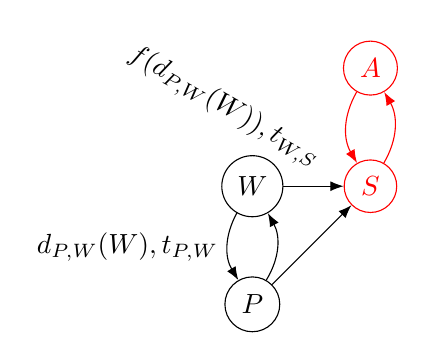 \begin{tikzpicture}[%
  -Latex,
  player/.style={circle,draw},
  adv/.style={circle,draw,color=red},
  node distance=1.5cm
  ]
  \node[player] (W) {$W$};
  \node[player] (P) [below of=W] {$P$};
  \node[adv] (S) [right of=W] {$S$};
  \node[adv] (A) [above of=S] {$A$};

  \path
  (P) edge node {} (S)
  (P) edge [bend right] node {} (W)
  (W) edge [bend right] node [left] {$d_{P,W}(W), t_{P,W}$} (P)
  (W) edge node [anchor=south east,rotate=-30] {$f(d_{P,W}(W)), t_{W,S}$} (S) ;

  \path
  %(P) edge [bend right] node {} (A)
  %(A) edge node {} (P)
  (S) edge [bend right,color=red] node {} (A)
  (A) edge [bend right,color=red] node {} (S) ;
\end{tikzpicture}
